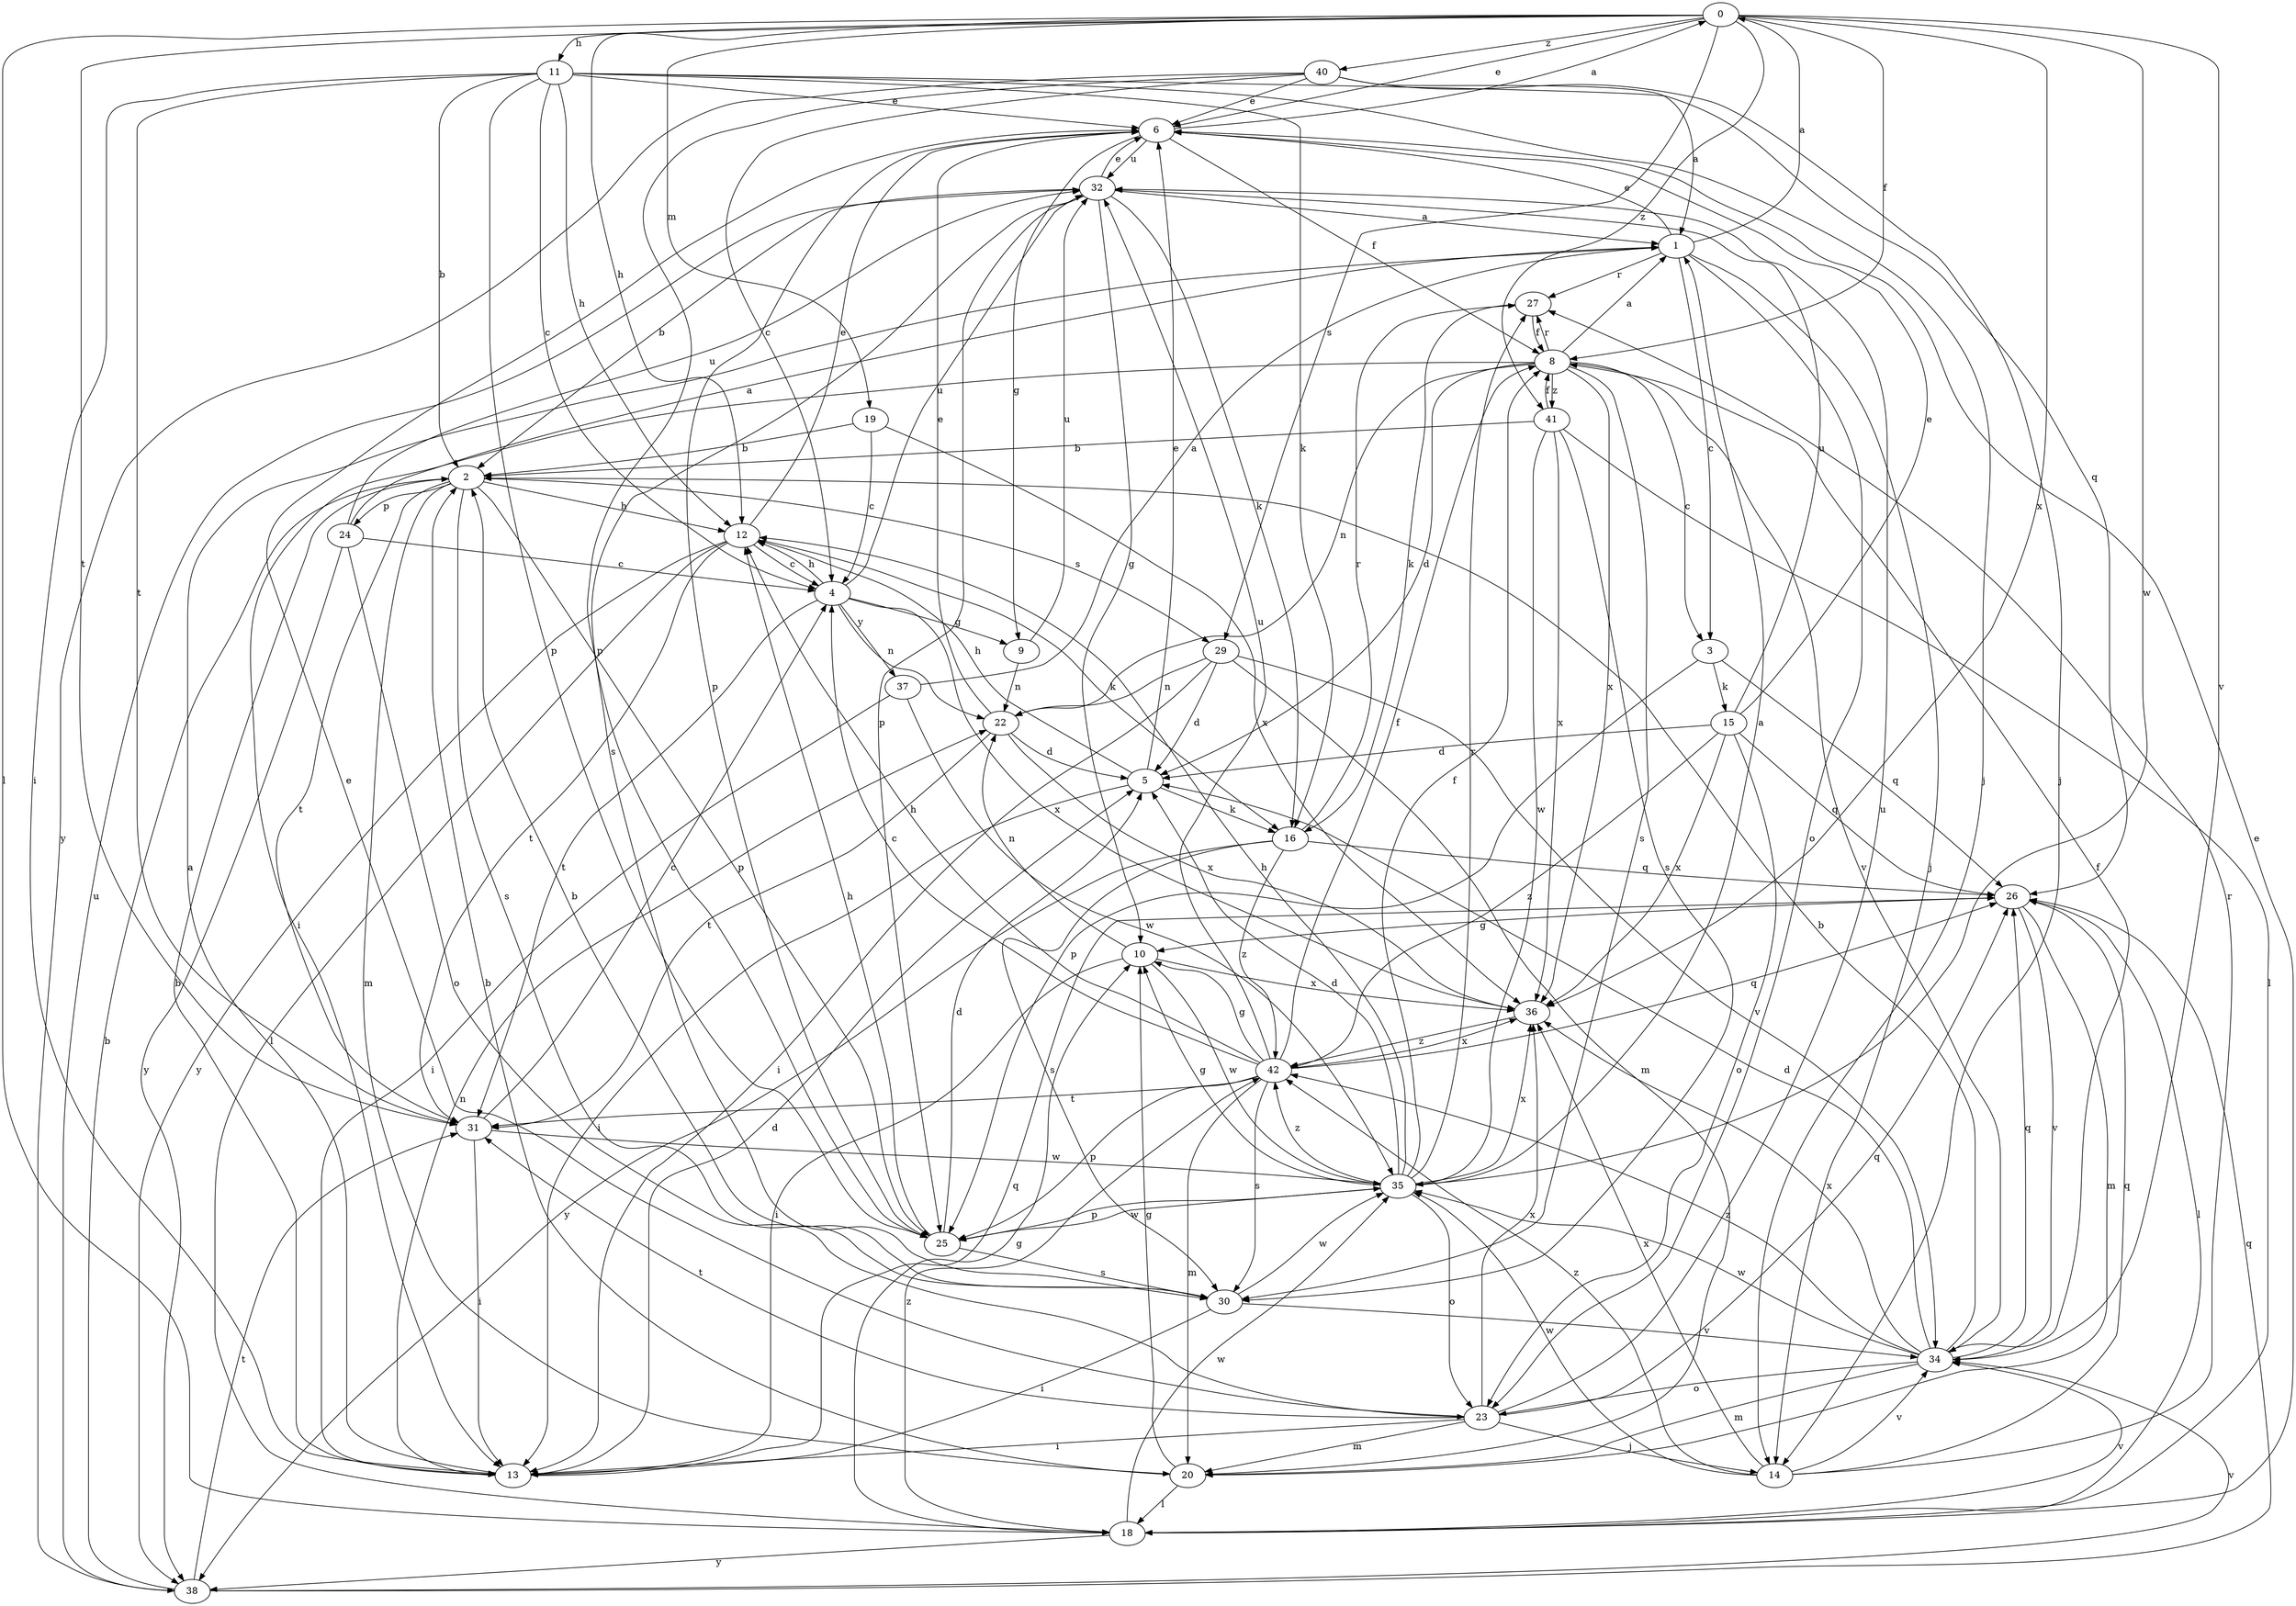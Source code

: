 strict digraph  {
0;
1;
2;
3;
4;
5;
6;
8;
9;
10;
11;
12;
13;
14;
15;
16;
18;
19;
20;
22;
23;
24;
25;
26;
27;
29;
30;
31;
32;
34;
35;
36;
37;
38;
40;
41;
42;
0 -> 6  [label=e];
0 -> 8  [label=f];
0 -> 11  [label=h];
0 -> 12  [label=h];
0 -> 18  [label=l];
0 -> 19  [label=m];
0 -> 29  [label=s];
0 -> 31  [label=t];
0 -> 34  [label=v];
0 -> 35  [label=w];
0 -> 36  [label=x];
0 -> 40  [label=z];
0 -> 41  [label=z];
1 -> 0  [label=a];
1 -> 3  [label=c];
1 -> 6  [label=e];
1 -> 14  [label=j];
1 -> 23  [label=o];
1 -> 27  [label=r];
2 -> 12  [label=h];
2 -> 20  [label=m];
2 -> 24  [label=p];
2 -> 25  [label=p];
2 -> 29  [label=s];
2 -> 30  [label=s];
2 -> 31  [label=t];
3 -> 15  [label=k];
3 -> 25  [label=p];
3 -> 26  [label=q];
4 -> 9  [label=g];
4 -> 12  [label=h];
4 -> 22  [label=n];
4 -> 31  [label=t];
4 -> 32  [label=u];
4 -> 36  [label=x];
4 -> 37  [label=y];
5 -> 6  [label=e];
5 -> 12  [label=h];
5 -> 13  [label=i];
5 -> 16  [label=k];
6 -> 0  [label=a];
6 -> 8  [label=f];
6 -> 9  [label=g];
6 -> 25  [label=p];
6 -> 32  [label=u];
8 -> 1  [label=a];
8 -> 3  [label=c];
8 -> 5  [label=d];
8 -> 13  [label=i];
8 -> 22  [label=n];
8 -> 27  [label=r];
8 -> 30  [label=s];
8 -> 34  [label=v];
8 -> 36  [label=x];
8 -> 41  [label=z];
9 -> 22  [label=n];
9 -> 32  [label=u];
10 -> 13  [label=i];
10 -> 22  [label=n];
10 -> 35  [label=w];
10 -> 36  [label=x];
11 -> 2  [label=b];
11 -> 4  [label=c];
11 -> 6  [label=e];
11 -> 12  [label=h];
11 -> 13  [label=i];
11 -> 14  [label=j];
11 -> 16  [label=k];
11 -> 25  [label=p];
11 -> 26  [label=q];
11 -> 31  [label=t];
12 -> 4  [label=c];
12 -> 6  [label=e];
12 -> 16  [label=k];
12 -> 18  [label=l];
12 -> 31  [label=t];
12 -> 38  [label=y];
13 -> 1  [label=a];
13 -> 2  [label=b];
13 -> 5  [label=d];
13 -> 22  [label=n];
13 -> 26  [label=q];
14 -> 26  [label=q];
14 -> 27  [label=r];
14 -> 34  [label=v];
14 -> 35  [label=w];
14 -> 36  [label=x];
14 -> 42  [label=z];
15 -> 5  [label=d];
15 -> 6  [label=e];
15 -> 23  [label=o];
15 -> 26  [label=q];
15 -> 32  [label=u];
15 -> 36  [label=x];
15 -> 42  [label=z];
16 -> 26  [label=q];
16 -> 27  [label=r];
16 -> 30  [label=s];
16 -> 38  [label=y];
16 -> 42  [label=z];
18 -> 6  [label=e];
18 -> 10  [label=g];
18 -> 34  [label=v];
18 -> 35  [label=w];
18 -> 38  [label=y];
18 -> 42  [label=z];
19 -> 2  [label=b];
19 -> 4  [label=c];
19 -> 36  [label=x];
20 -> 2  [label=b];
20 -> 10  [label=g];
20 -> 18  [label=l];
22 -> 5  [label=d];
22 -> 6  [label=e];
22 -> 31  [label=t];
22 -> 36  [label=x];
23 -> 6  [label=e];
23 -> 13  [label=i];
23 -> 14  [label=j];
23 -> 20  [label=m];
23 -> 26  [label=q];
23 -> 31  [label=t];
23 -> 32  [label=u];
23 -> 36  [label=x];
24 -> 1  [label=a];
24 -> 4  [label=c];
24 -> 23  [label=o];
24 -> 32  [label=u];
24 -> 38  [label=y];
25 -> 5  [label=d];
25 -> 12  [label=h];
25 -> 30  [label=s];
25 -> 35  [label=w];
26 -> 10  [label=g];
26 -> 18  [label=l];
26 -> 20  [label=m];
26 -> 34  [label=v];
27 -> 8  [label=f];
27 -> 16  [label=k];
29 -> 5  [label=d];
29 -> 13  [label=i];
29 -> 20  [label=m];
29 -> 22  [label=n];
29 -> 34  [label=v];
30 -> 2  [label=b];
30 -> 13  [label=i];
30 -> 34  [label=v];
30 -> 35  [label=w];
31 -> 4  [label=c];
31 -> 13  [label=i];
31 -> 35  [label=w];
32 -> 1  [label=a];
32 -> 2  [label=b];
32 -> 6  [label=e];
32 -> 10  [label=g];
32 -> 16  [label=k];
32 -> 25  [label=p];
32 -> 30  [label=s];
34 -> 2  [label=b];
34 -> 5  [label=d];
34 -> 8  [label=f];
34 -> 20  [label=m];
34 -> 23  [label=o];
34 -> 26  [label=q];
34 -> 35  [label=w];
34 -> 36  [label=x];
34 -> 42  [label=z];
35 -> 1  [label=a];
35 -> 5  [label=d];
35 -> 8  [label=f];
35 -> 10  [label=g];
35 -> 12  [label=h];
35 -> 23  [label=o];
35 -> 25  [label=p];
35 -> 27  [label=r];
35 -> 36  [label=x];
35 -> 42  [label=z];
36 -> 42  [label=z];
37 -> 1  [label=a];
37 -> 13  [label=i];
37 -> 35  [label=w];
38 -> 2  [label=b];
38 -> 26  [label=q];
38 -> 31  [label=t];
38 -> 32  [label=u];
38 -> 34  [label=v];
40 -> 1  [label=a];
40 -> 4  [label=c];
40 -> 6  [label=e];
40 -> 14  [label=j];
40 -> 25  [label=p];
40 -> 38  [label=y];
41 -> 2  [label=b];
41 -> 8  [label=f];
41 -> 18  [label=l];
41 -> 30  [label=s];
41 -> 35  [label=w];
41 -> 36  [label=x];
42 -> 4  [label=c];
42 -> 8  [label=f];
42 -> 10  [label=g];
42 -> 12  [label=h];
42 -> 20  [label=m];
42 -> 25  [label=p];
42 -> 26  [label=q];
42 -> 30  [label=s];
42 -> 31  [label=t];
42 -> 32  [label=u];
42 -> 36  [label=x];
}
